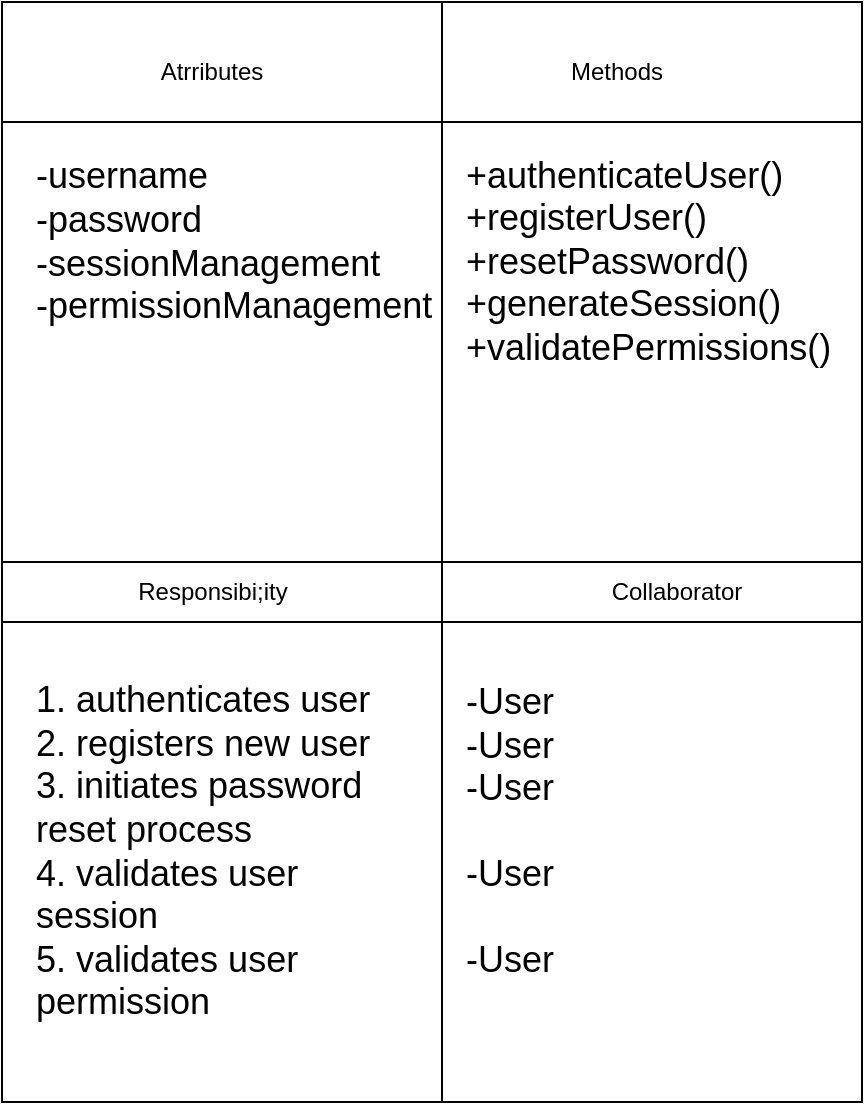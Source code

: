 <mxfile>
    <diagram id="RjojB0_8PJp6i-Vo-9bG" name="Page-1">
        <mxGraphModel dx="775" dy="548" grid="1" gridSize="10" guides="1" tooltips="1" connect="1" arrows="1" fold="1" page="1" pageScale="1" pageWidth="850" pageHeight="1100" math="0" shadow="0">
            <root>
                <mxCell id="0"/>
                <mxCell id="1" parent="0"/>
                <mxCell id="2" value="" style="shape=internalStorage;whiteSpace=wrap;html=1;backgroundOutline=1;dx=220;dy=60;" vertex="1" parent="1">
                    <mxGeometry x="150" y="600" width="430" height="550" as="geometry"/>
                </mxCell>
                <mxCell id="3" value="Atrributes" style="text;html=1;strokeColor=none;fillColor=none;align=center;verticalAlign=middle;whiteSpace=wrap;rounded=0;" vertex="1" parent="1">
                    <mxGeometry x="225" y="620" width="60" height="30" as="geometry"/>
                </mxCell>
                <mxCell id="4" value="Methods" style="text;html=1;strokeColor=none;fillColor=none;align=center;verticalAlign=middle;whiteSpace=wrap;rounded=0;" vertex="1" parent="1">
                    <mxGeometry x="430" y="620" width="55" height="30" as="geometry"/>
                </mxCell>
                <mxCell id="5" value="" style="endArrow=none;html=1;" edge="1" parent="1" target="2">
                    <mxGeometry width="50" height="50" relative="1" as="geometry">
                        <mxPoint x="150" y="880" as="sourcePoint"/>
                        <mxPoint x="200" y="830" as="targetPoint"/>
                        <Array as="points">
                            <mxPoint x="580" y="880"/>
                        </Array>
                    </mxGeometry>
                </mxCell>
                <mxCell id="6" value="" style="endArrow=none;html=1;" edge="1" parent="1">
                    <mxGeometry width="50" height="50" relative="1" as="geometry">
                        <mxPoint x="150" y="910" as="sourcePoint"/>
                        <mxPoint x="580" y="910" as="targetPoint"/>
                        <Array as="points">
                            <mxPoint x="580" y="910"/>
                        </Array>
                    </mxGeometry>
                </mxCell>
                <mxCell id="7" value="Responsibi;ity" style="text;html=1;strokeColor=none;fillColor=none;align=center;verticalAlign=middle;whiteSpace=wrap;rounded=0;" vertex="1" parent="1">
                    <mxGeometry x="197.5" y="880" width="115" height="30" as="geometry"/>
                </mxCell>
                <mxCell id="8" value="Collaborator" style="text;html=1;strokeColor=none;fillColor=none;align=center;verticalAlign=middle;whiteSpace=wrap;rounded=0;" vertex="1" parent="1">
                    <mxGeometry x="430" y="880" width="115" height="30" as="geometry"/>
                </mxCell>
                <mxCell id="9" value="&lt;font style=&quot;font-size: 18px;&quot;&gt;-username&lt;br&gt;-password&lt;br&gt;-sessionManagement&lt;br&gt;-permissionManagement&lt;br&gt;&lt;/font&gt;" style="text;html=1;strokeColor=none;fillColor=none;align=left;verticalAlign=middle;whiteSpace=wrap;rounded=0;" vertex="1" parent="1">
                    <mxGeometry x="165" y="640" width="205" height="160" as="geometry"/>
                </mxCell>
                <mxCell id="10" value="&lt;font style=&quot;font-size: 18px;&quot;&gt;+authenticateUser()&lt;br&gt;+registerUser()&lt;br&gt;+resetPassword()&lt;br&gt;+generateSession()&lt;br&gt;+validatePermissions()&lt;br&gt;&lt;/font&gt;" style="text;html=1;strokeColor=none;fillColor=none;align=left;verticalAlign=middle;whiteSpace=wrap;rounded=0;" vertex="1" parent="1">
                    <mxGeometry x="380" y="640" width="200" height="180" as="geometry"/>
                </mxCell>
                <mxCell id="11" value="&lt;font style=&quot;font-size: 18px;&quot;&gt;1. authenticates user&lt;br&gt;2. registers new user&lt;br&gt;3. initiates password reset process&lt;br&gt;4. validates user session&lt;br&gt;5. validates user permission&lt;br&gt;&lt;/font&gt;" style="text;html=1;strokeColor=none;fillColor=none;align=left;verticalAlign=middle;whiteSpace=wrap;rounded=0;" vertex="1" parent="1">
                    <mxGeometry x="165" y="920" width="185" height="210" as="geometry"/>
                </mxCell>
                <mxCell id="12" value="&lt;span style=&quot;font-size: 18px;&quot;&gt;-User&lt;br&gt;-User&lt;br&gt;-User&lt;br&gt;&lt;br&gt;-User&lt;br&gt;&lt;br&gt;-User&lt;br&gt;&lt;/span&gt;" style="text;html=1;strokeColor=none;fillColor=none;align=left;verticalAlign=middle;whiteSpace=wrap;rounded=0;" vertex="1" parent="1">
                    <mxGeometry x="380" y="910" width="170" height="210" as="geometry"/>
                </mxCell>
            </root>
        </mxGraphModel>
    </diagram>
</mxfile>